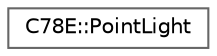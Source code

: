 digraph "Graphical Class Hierarchy"
{
 // LATEX_PDF_SIZE
  bgcolor="transparent";
  edge [fontname=Helvetica,fontsize=10,labelfontname=Helvetica,labelfontsize=10];
  node [fontname=Helvetica,fontsize=10,shape=box,height=0.2,width=0.4];
  rankdir="LR";
  Node0 [id="Node000000",label="C78E::PointLight",height=0.2,width=0.4,color="grey40", fillcolor="white", style="filled",URL="$d5/d33/struct_c78_e_1_1_point_light.html",tooltip=" "];
}
